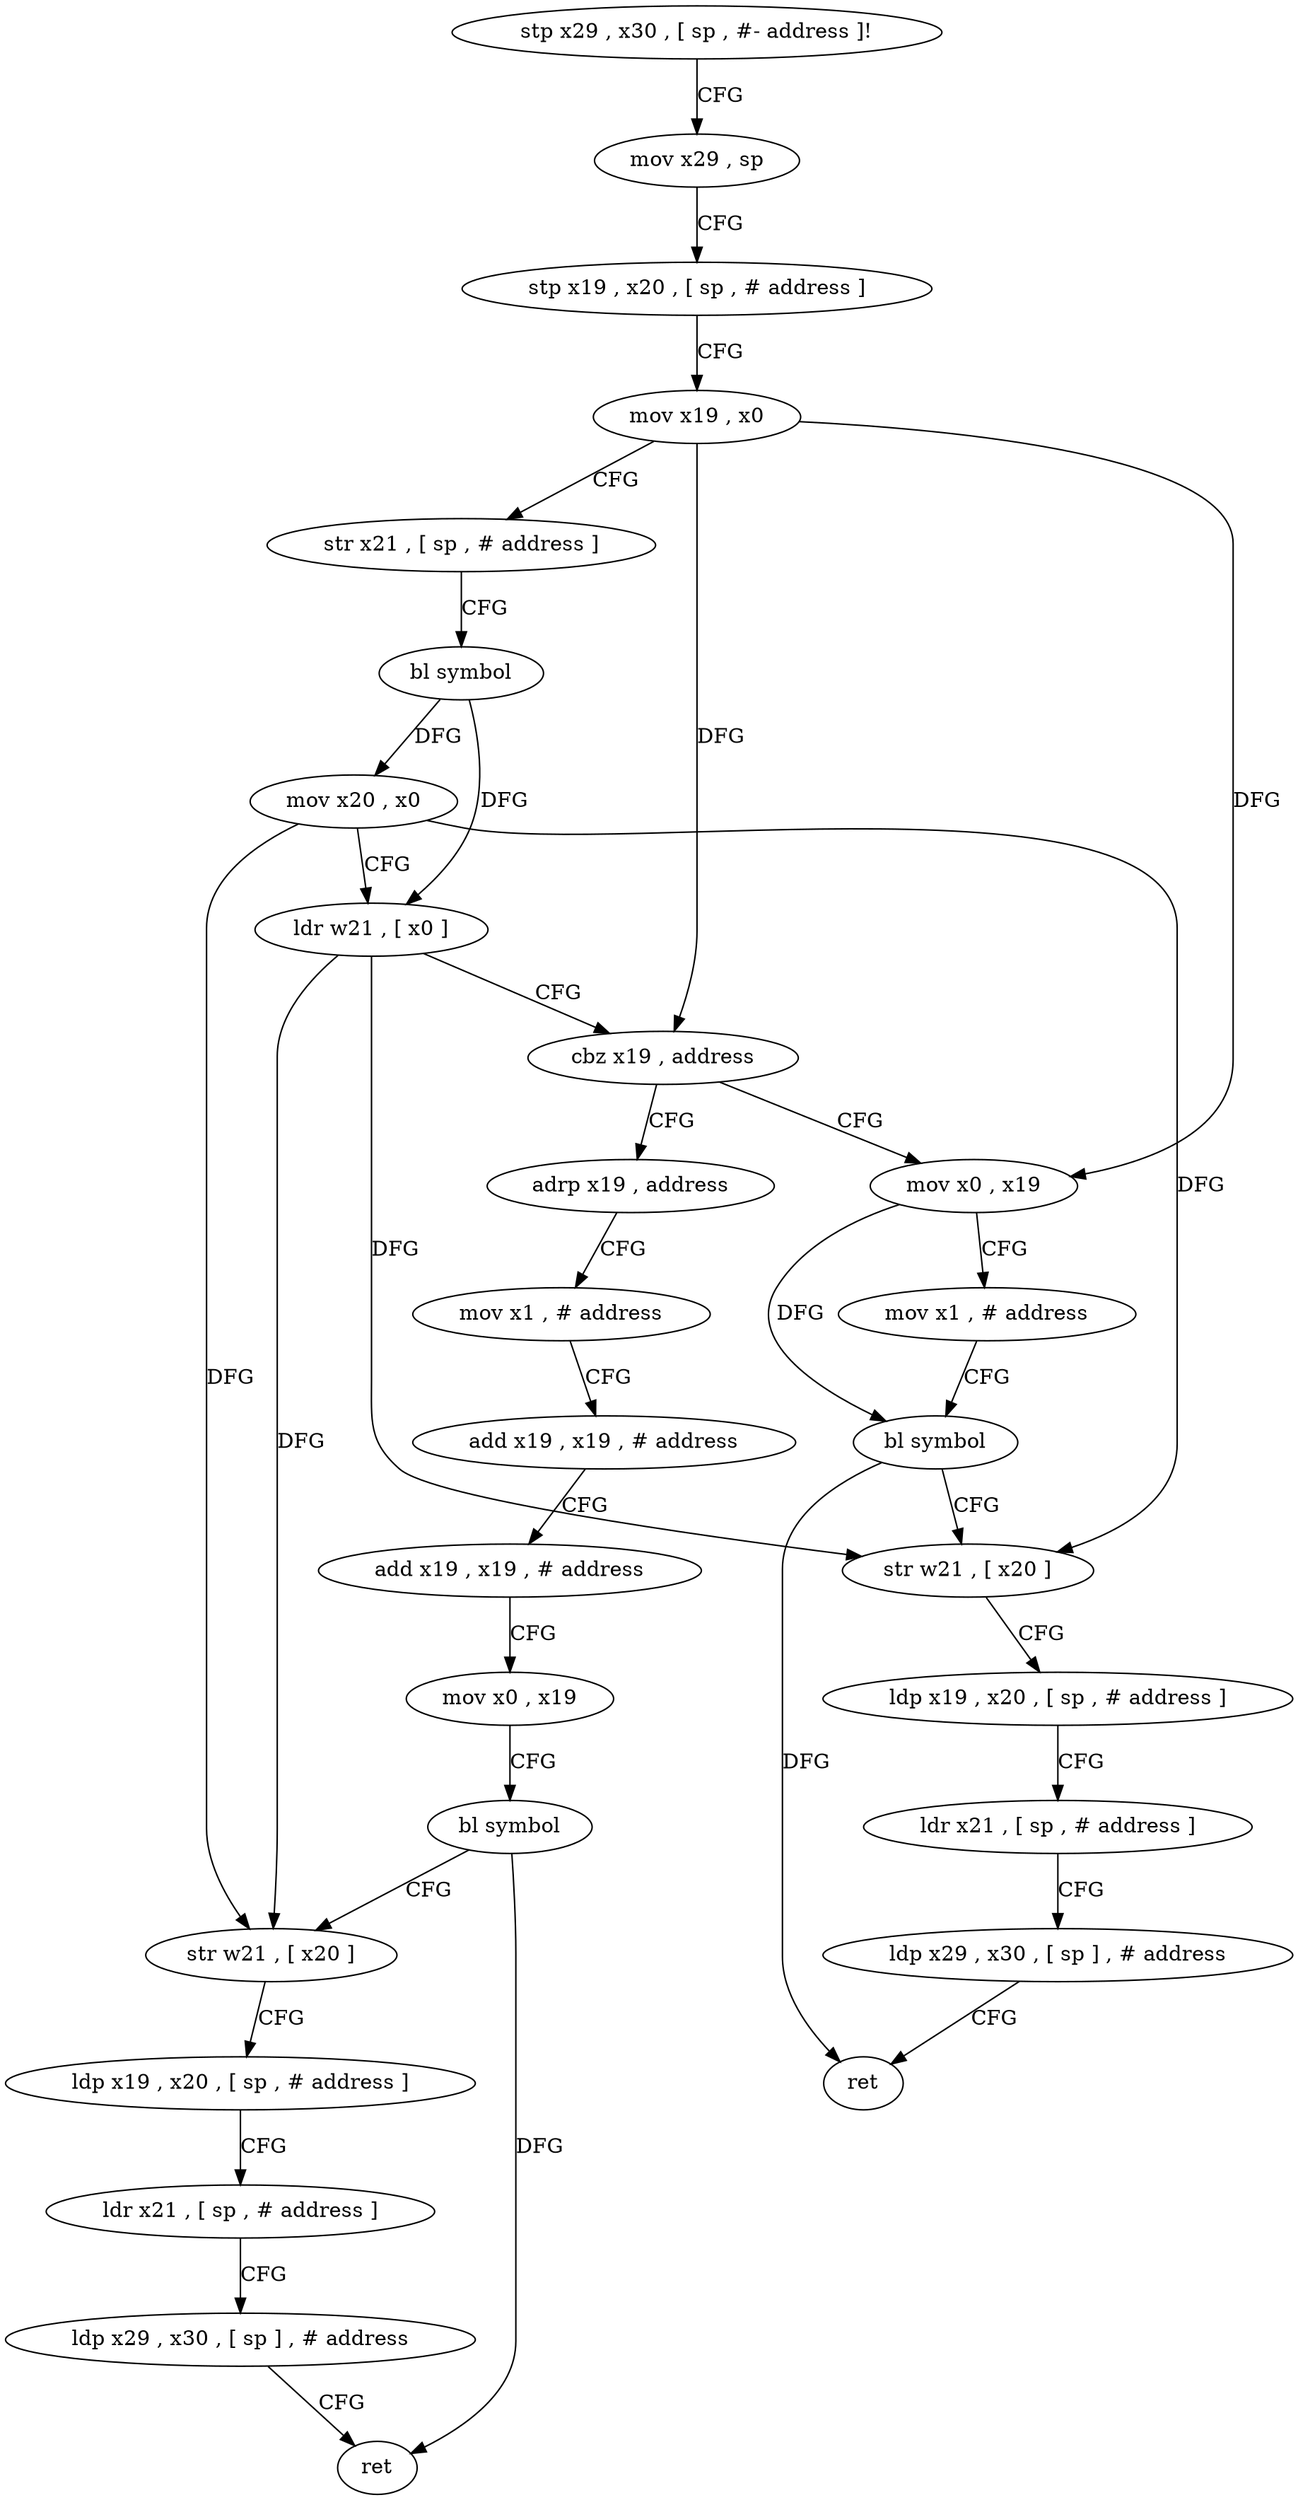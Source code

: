 digraph "func" {
"4316408" [label = "stp x29 , x30 , [ sp , #- address ]!" ]
"4316412" [label = "mov x29 , sp" ]
"4316416" [label = "stp x19 , x20 , [ sp , # address ]" ]
"4316420" [label = "mov x19 , x0" ]
"4316424" [label = "str x21 , [ sp , # address ]" ]
"4316428" [label = "bl symbol" ]
"4316432" [label = "mov x20 , x0" ]
"4316436" [label = "ldr w21 , [ x0 ]" ]
"4316440" [label = "cbz x19 , address" ]
"4316480" [label = "adrp x19 , address" ]
"4316444" [label = "mov x0 , x19" ]
"4316484" [label = "mov x1 , # address" ]
"4316488" [label = "add x19 , x19 , # address" ]
"4316492" [label = "add x19 , x19 , # address" ]
"4316496" [label = "mov x0 , x19" ]
"4316500" [label = "bl symbol" ]
"4316504" [label = "str w21 , [ x20 ]" ]
"4316508" [label = "ldp x19 , x20 , [ sp , # address ]" ]
"4316512" [label = "ldr x21 , [ sp , # address ]" ]
"4316516" [label = "ldp x29 , x30 , [ sp ] , # address" ]
"4316520" [label = "ret" ]
"4316448" [label = "mov x1 , # address" ]
"4316452" [label = "bl symbol" ]
"4316456" [label = "str w21 , [ x20 ]" ]
"4316460" [label = "ldp x19 , x20 , [ sp , # address ]" ]
"4316464" [label = "ldr x21 , [ sp , # address ]" ]
"4316468" [label = "ldp x29 , x30 , [ sp ] , # address" ]
"4316472" [label = "ret" ]
"4316408" -> "4316412" [ label = "CFG" ]
"4316412" -> "4316416" [ label = "CFG" ]
"4316416" -> "4316420" [ label = "CFG" ]
"4316420" -> "4316424" [ label = "CFG" ]
"4316420" -> "4316440" [ label = "DFG" ]
"4316420" -> "4316444" [ label = "DFG" ]
"4316424" -> "4316428" [ label = "CFG" ]
"4316428" -> "4316432" [ label = "DFG" ]
"4316428" -> "4316436" [ label = "DFG" ]
"4316432" -> "4316436" [ label = "CFG" ]
"4316432" -> "4316504" [ label = "DFG" ]
"4316432" -> "4316456" [ label = "DFG" ]
"4316436" -> "4316440" [ label = "CFG" ]
"4316436" -> "4316504" [ label = "DFG" ]
"4316436" -> "4316456" [ label = "DFG" ]
"4316440" -> "4316480" [ label = "CFG" ]
"4316440" -> "4316444" [ label = "CFG" ]
"4316480" -> "4316484" [ label = "CFG" ]
"4316444" -> "4316448" [ label = "CFG" ]
"4316444" -> "4316452" [ label = "DFG" ]
"4316484" -> "4316488" [ label = "CFG" ]
"4316488" -> "4316492" [ label = "CFG" ]
"4316492" -> "4316496" [ label = "CFG" ]
"4316496" -> "4316500" [ label = "CFG" ]
"4316500" -> "4316504" [ label = "CFG" ]
"4316500" -> "4316520" [ label = "DFG" ]
"4316504" -> "4316508" [ label = "CFG" ]
"4316508" -> "4316512" [ label = "CFG" ]
"4316512" -> "4316516" [ label = "CFG" ]
"4316516" -> "4316520" [ label = "CFG" ]
"4316448" -> "4316452" [ label = "CFG" ]
"4316452" -> "4316456" [ label = "CFG" ]
"4316452" -> "4316472" [ label = "DFG" ]
"4316456" -> "4316460" [ label = "CFG" ]
"4316460" -> "4316464" [ label = "CFG" ]
"4316464" -> "4316468" [ label = "CFG" ]
"4316468" -> "4316472" [ label = "CFG" ]
}

